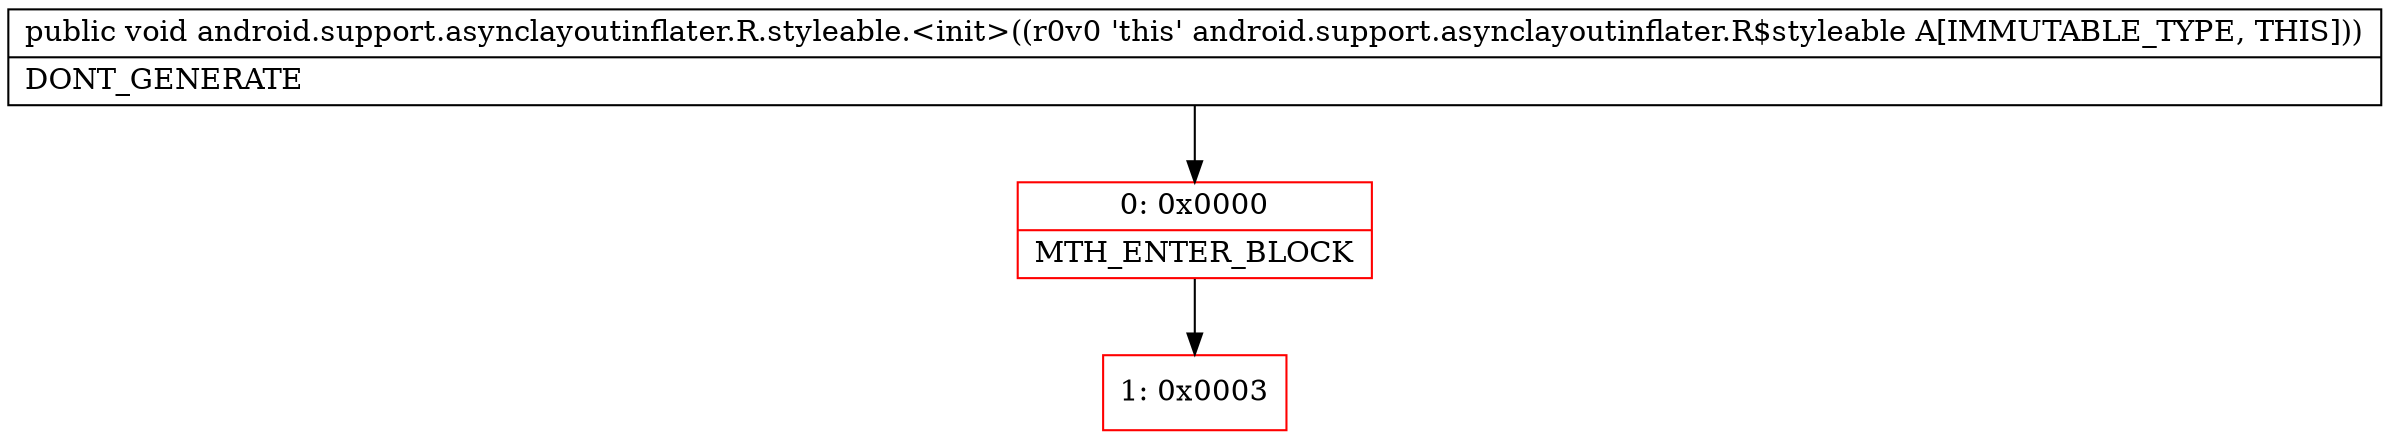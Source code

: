digraph "CFG forandroid.support.asynclayoutinflater.R.styleable.\<init\>()V" {
subgraph cluster_Region_774119625 {
label = "R(0)";
node [shape=record,color=blue];
}
Node_0 [shape=record,color=red,label="{0\:\ 0x0000|MTH_ENTER_BLOCK\l}"];
Node_1 [shape=record,color=red,label="{1\:\ 0x0003}"];
MethodNode[shape=record,label="{public void android.support.asynclayoutinflater.R.styleable.\<init\>((r0v0 'this' android.support.asynclayoutinflater.R$styleable A[IMMUTABLE_TYPE, THIS]))  | DONT_GENERATE\l}"];
MethodNode -> Node_0;
Node_0 -> Node_1;
}

